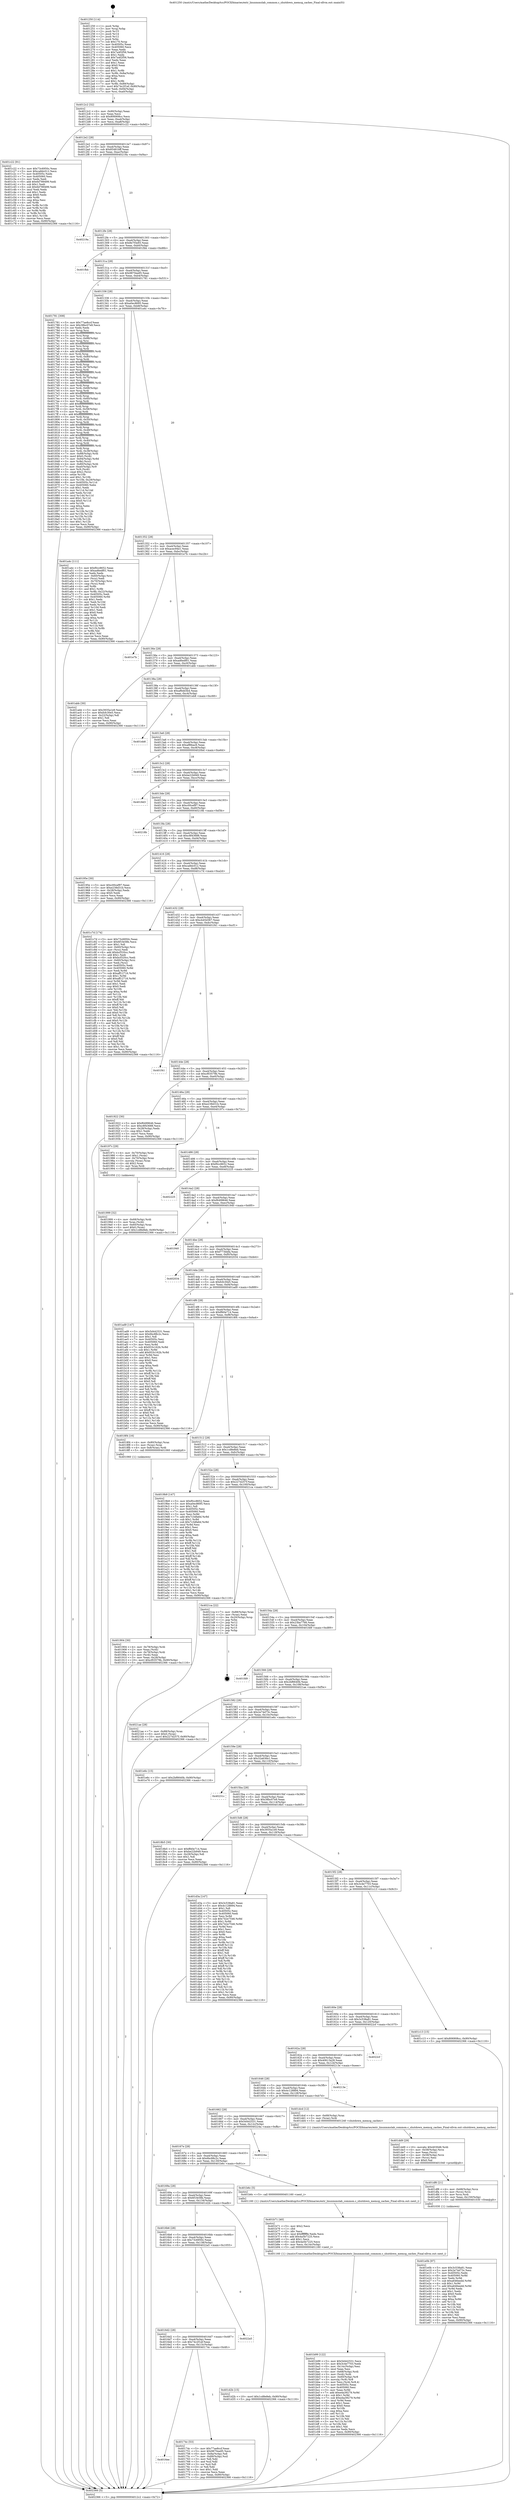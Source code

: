 digraph "0x401250" {
  label = "0x401250 (/mnt/c/Users/mathe/Desktop/tcc/POCII/binaries/extr_linuxmmslab_common.c_shutdown_memcg_caches_Final-ollvm.out::main(0))"
  labelloc = "t"
  node[shape=record]

  Entry [label="",width=0.3,height=0.3,shape=circle,fillcolor=black,style=filled]
  "0x4012c2" [label="{
     0x4012c2 [32]\l
     | [instrs]\l
     &nbsp;&nbsp;0x4012c2 \<+6\>: mov -0x90(%rbp),%eax\l
     &nbsp;&nbsp;0x4012c8 \<+2\>: mov %eax,%ecx\l
     &nbsp;&nbsp;0x4012ca \<+6\>: sub $0x806908cc,%ecx\l
     &nbsp;&nbsp;0x4012d0 \<+6\>: mov %eax,-0xa4(%rbp)\l
     &nbsp;&nbsp;0x4012d6 \<+6\>: mov %ecx,-0xa8(%rbp)\l
     &nbsp;&nbsp;0x4012dc \<+6\>: je 0000000000401c22 \<main+0x9d2\>\l
  }"]
  "0x401c22" [label="{
     0x401c22 [91]\l
     | [instrs]\l
     &nbsp;&nbsp;0x401c22 \<+5\>: mov $0x73c6950c,%eax\l
     &nbsp;&nbsp;0x401c27 \<+5\>: mov $0xca8dc012,%ecx\l
     &nbsp;&nbsp;0x401c2c \<+7\>: mov 0x40505c,%edx\l
     &nbsp;&nbsp;0x401c33 \<+7\>: mov 0x405060,%esi\l
     &nbsp;&nbsp;0x401c3a \<+2\>: mov %edx,%edi\l
     &nbsp;&nbsp;0x401c3c \<+6\>: add $0x6d789499,%edi\l
     &nbsp;&nbsp;0x401c42 \<+3\>: sub $0x1,%edi\l
     &nbsp;&nbsp;0x401c45 \<+6\>: sub $0x6d789499,%edi\l
     &nbsp;&nbsp;0x401c4b \<+3\>: imul %edi,%edx\l
     &nbsp;&nbsp;0x401c4e \<+3\>: and $0x1,%edx\l
     &nbsp;&nbsp;0x401c51 \<+3\>: cmp $0x0,%edx\l
     &nbsp;&nbsp;0x401c54 \<+4\>: sete %r8b\l
     &nbsp;&nbsp;0x401c58 \<+3\>: cmp $0xa,%esi\l
     &nbsp;&nbsp;0x401c5b \<+4\>: setl %r9b\l
     &nbsp;&nbsp;0x401c5f \<+3\>: mov %r8b,%r10b\l
     &nbsp;&nbsp;0x401c62 \<+3\>: and %r9b,%r10b\l
     &nbsp;&nbsp;0x401c65 \<+3\>: xor %r9b,%r8b\l
     &nbsp;&nbsp;0x401c68 \<+3\>: or %r8b,%r10b\l
     &nbsp;&nbsp;0x401c6b \<+4\>: test $0x1,%r10b\l
     &nbsp;&nbsp;0x401c6f \<+3\>: cmovne %ecx,%eax\l
     &nbsp;&nbsp;0x401c72 \<+6\>: mov %eax,-0x90(%rbp)\l
     &nbsp;&nbsp;0x401c78 \<+5\>: jmp 0000000000402366 \<main+0x1116\>\l
  }"]
  "0x4012e2" [label="{
     0x4012e2 [28]\l
     | [instrs]\l
     &nbsp;&nbsp;0x4012e2 \<+5\>: jmp 00000000004012e7 \<main+0x97\>\l
     &nbsp;&nbsp;0x4012e7 \<+6\>: mov -0xa4(%rbp),%eax\l
     &nbsp;&nbsp;0x4012ed \<+5\>: sub $0x85481bff,%eax\l
     &nbsp;&nbsp;0x4012f2 \<+6\>: mov %eax,-0xac(%rbp)\l
     &nbsp;&nbsp;0x4012f8 \<+6\>: je 000000000040219a \<main+0xf4a\>\l
  }"]
  Exit [label="",width=0.3,height=0.3,shape=circle,fillcolor=black,style=filled,peripheries=2]
  "0x40219a" [label="{
     0x40219a\l
  }", style=dashed]
  "0x4012fe" [label="{
     0x4012fe [28]\l
     | [instrs]\l
     &nbsp;&nbsp;0x4012fe \<+5\>: jmp 0000000000401303 \<main+0xb3\>\l
     &nbsp;&nbsp;0x401303 \<+6\>: mov -0xa4(%rbp),%eax\l
     &nbsp;&nbsp;0x401309 \<+5\>: sub $0x8e7f3e93,%eax\l
     &nbsp;&nbsp;0x40130e \<+6\>: mov %eax,-0xb0(%rbp)\l
     &nbsp;&nbsp;0x401314 \<+6\>: je 0000000000401fbb \<main+0xd6b\>\l
  }"]
  "0x401e0b" [label="{
     0x401e0b [97]\l
     | [instrs]\l
     &nbsp;&nbsp;0x401e0b \<+5\>: mov $0x3c538a81,%eax\l
     &nbsp;&nbsp;0x401e10 \<+5\>: mov $0x2e74d73c,%esi\l
     &nbsp;&nbsp;0x401e15 \<+7\>: mov 0x40505c,%edx\l
     &nbsp;&nbsp;0x401e1c \<+8\>: mov 0x405060,%r8d\l
     &nbsp;&nbsp;0x401e24 \<+3\>: mov %edx,%r9d\l
     &nbsp;&nbsp;0x401e27 \<+7\>: sub $0xa646eedd,%r9d\l
     &nbsp;&nbsp;0x401e2e \<+4\>: sub $0x1,%r9d\l
     &nbsp;&nbsp;0x401e32 \<+7\>: add $0xa646eedd,%r9d\l
     &nbsp;&nbsp;0x401e39 \<+4\>: imul %r9d,%edx\l
     &nbsp;&nbsp;0x401e3d \<+3\>: and $0x1,%edx\l
     &nbsp;&nbsp;0x401e40 \<+3\>: cmp $0x0,%edx\l
     &nbsp;&nbsp;0x401e43 \<+4\>: sete %r10b\l
     &nbsp;&nbsp;0x401e47 \<+4\>: cmp $0xa,%r8d\l
     &nbsp;&nbsp;0x401e4b \<+4\>: setl %r11b\l
     &nbsp;&nbsp;0x401e4f \<+3\>: mov %r10b,%bl\l
     &nbsp;&nbsp;0x401e52 \<+3\>: and %r11b,%bl\l
     &nbsp;&nbsp;0x401e55 \<+3\>: xor %r11b,%r10b\l
     &nbsp;&nbsp;0x401e58 \<+3\>: or %r10b,%bl\l
     &nbsp;&nbsp;0x401e5b \<+3\>: test $0x1,%bl\l
     &nbsp;&nbsp;0x401e5e \<+3\>: cmovne %esi,%eax\l
     &nbsp;&nbsp;0x401e61 \<+6\>: mov %eax,-0x90(%rbp)\l
     &nbsp;&nbsp;0x401e67 \<+5\>: jmp 0000000000402366 \<main+0x1116\>\l
  }"]
  "0x401fbb" [label="{
     0x401fbb\l
  }", style=dashed]
  "0x40131a" [label="{
     0x40131a [28]\l
     | [instrs]\l
     &nbsp;&nbsp;0x40131a \<+5\>: jmp 000000000040131f \<main+0xcf\>\l
     &nbsp;&nbsp;0x40131f \<+6\>: mov -0xa4(%rbp),%eax\l
     &nbsp;&nbsp;0x401325 \<+5\>: sub $0x9870ea95,%eax\l
     &nbsp;&nbsp;0x40132a \<+6\>: mov %eax,-0xb4(%rbp)\l
     &nbsp;&nbsp;0x401330 \<+6\>: je 0000000000401781 \<main+0x531\>\l
  }"]
  "0x401df6" [label="{
     0x401df6 [21]\l
     | [instrs]\l
     &nbsp;&nbsp;0x401df6 \<+4\>: mov -0x68(%rbp),%rcx\l
     &nbsp;&nbsp;0x401dfa \<+3\>: mov (%rcx),%rcx\l
     &nbsp;&nbsp;0x401dfd \<+3\>: mov %rcx,%rdi\l
     &nbsp;&nbsp;0x401e00 \<+6\>: mov %eax,-0x150(%rbp)\l
     &nbsp;&nbsp;0x401e06 \<+5\>: call 0000000000401030 \<free@plt\>\l
     | [calls]\l
     &nbsp;&nbsp;0x401030 \{1\} (unknown)\l
  }"]
  "0x401781" [label="{
     0x401781 [308]\l
     | [instrs]\l
     &nbsp;&nbsp;0x401781 \<+5\>: mov $0x77ae8ccf,%eax\l
     &nbsp;&nbsp;0x401786 \<+5\>: mov $0x38bc07e9,%ecx\l
     &nbsp;&nbsp;0x40178b \<+2\>: xor %edx,%edx\l
     &nbsp;&nbsp;0x40178d \<+3\>: mov %rsp,%rsi\l
     &nbsp;&nbsp;0x401790 \<+4\>: add $0xfffffffffffffff0,%rsi\l
     &nbsp;&nbsp;0x401794 \<+3\>: mov %rsi,%rsp\l
     &nbsp;&nbsp;0x401797 \<+7\>: mov %rsi,-0x88(%rbp)\l
     &nbsp;&nbsp;0x40179e \<+3\>: mov %rsp,%rsi\l
     &nbsp;&nbsp;0x4017a1 \<+4\>: add $0xfffffffffffffff0,%rsi\l
     &nbsp;&nbsp;0x4017a5 \<+3\>: mov %rsi,%rsp\l
     &nbsp;&nbsp;0x4017a8 \<+3\>: mov %rsp,%rdi\l
     &nbsp;&nbsp;0x4017ab \<+4\>: add $0xfffffffffffffff0,%rdi\l
     &nbsp;&nbsp;0x4017af \<+3\>: mov %rdi,%rsp\l
     &nbsp;&nbsp;0x4017b2 \<+4\>: mov %rdi,-0x80(%rbp)\l
     &nbsp;&nbsp;0x4017b6 \<+3\>: mov %rsp,%rdi\l
     &nbsp;&nbsp;0x4017b9 \<+4\>: add $0xfffffffffffffff0,%rdi\l
     &nbsp;&nbsp;0x4017bd \<+3\>: mov %rdi,%rsp\l
     &nbsp;&nbsp;0x4017c0 \<+4\>: mov %rdi,-0x78(%rbp)\l
     &nbsp;&nbsp;0x4017c4 \<+3\>: mov %rsp,%rdi\l
     &nbsp;&nbsp;0x4017c7 \<+4\>: add $0xfffffffffffffff0,%rdi\l
     &nbsp;&nbsp;0x4017cb \<+3\>: mov %rdi,%rsp\l
     &nbsp;&nbsp;0x4017ce \<+4\>: mov %rdi,-0x70(%rbp)\l
     &nbsp;&nbsp;0x4017d2 \<+3\>: mov %rsp,%rdi\l
     &nbsp;&nbsp;0x4017d5 \<+4\>: add $0xfffffffffffffff0,%rdi\l
     &nbsp;&nbsp;0x4017d9 \<+3\>: mov %rdi,%rsp\l
     &nbsp;&nbsp;0x4017dc \<+4\>: mov %rdi,-0x68(%rbp)\l
     &nbsp;&nbsp;0x4017e0 \<+3\>: mov %rsp,%rdi\l
     &nbsp;&nbsp;0x4017e3 \<+4\>: add $0xfffffffffffffff0,%rdi\l
     &nbsp;&nbsp;0x4017e7 \<+3\>: mov %rdi,%rsp\l
     &nbsp;&nbsp;0x4017ea \<+4\>: mov %rdi,-0x60(%rbp)\l
     &nbsp;&nbsp;0x4017ee \<+3\>: mov %rsp,%rdi\l
     &nbsp;&nbsp;0x4017f1 \<+4\>: add $0xfffffffffffffff0,%rdi\l
     &nbsp;&nbsp;0x4017f5 \<+3\>: mov %rdi,%rsp\l
     &nbsp;&nbsp;0x4017f8 \<+4\>: mov %rdi,-0x58(%rbp)\l
     &nbsp;&nbsp;0x4017fc \<+3\>: mov %rsp,%rdi\l
     &nbsp;&nbsp;0x4017ff \<+4\>: add $0xfffffffffffffff0,%rdi\l
     &nbsp;&nbsp;0x401803 \<+3\>: mov %rdi,%rsp\l
     &nbsp;&nbsp;0x401806 \<+4\>: mov %rdi,-0x50(%rbp)\l
     &nbsp;&nbsp;0x40180a \<+3\>: mov %rsp,%rdi\l
     &nbsp;&nbsp;0x40180d \<+4\>: add $0xfffffffffffffff0,%rdi\l
     &nbsp;&nbsp;0x401811 \<+3\>: mov %rdi,%rsp\l
     &nbsp;&nbsp;0x401814 \<+4\>: mov %rdi,-0x48(%rbp)\l
     &nbsp;&nbsp;0x401818 \<+3\>: mov %rsp,%rdi\l
     &nbsp;&nbsp;0x40181b \<+4\>: add $0xfffffffffffffff0,%rdi\l
     &nbsp;&nbsp;0x40181f \<+3\>: mov %rdi,%rsp\l
     &nbsp;&nbsp;0x401822 \<+4\>: mov %rdi,-0x40(%rbp)\l
     &nbsp;&nbsp;0x401826 \<+3\>: mov %rsp,%rdi\l
     &nbsp;&nbsp;0x401829 \<+4\>: add $0xfffffffffffffff0,%rdi\l
     &nbsp;&nbsp;0x40182d \<+3\>: mov %rdi,%rsp\l
     &nbsp;&nbsp;0x401830 \<+4\>: mov %rdi,-0x38(%rbp)\l
     &nbsp;&nbsp;0x401834 \<+7\>: mov -0x88(%rbp),%rdi\l
     &nbsp;&nbsp;0x40183b \<+6\>: movl $0x0,(%rdi)\l
     &nbsp;&nbsp;0x401841 \<+7\>: mov -0x94(%rbp),%r8d\l
     &nbsp;&nbsp;0x401848 \<+3\>: mov %r8d,(%rsi)\l
     &nbsp;&nbsp;0x40184b \<+4\>: mov -0x80(%rbp),%rdi\l
     &nbsp;&nbsp;0x40184f \<+7\>: mov -0xa0(%rbp),%r9\l
     &nbsp;&nbsp;0x401856 \<+3\>: mov %r9,(%rdi)\l
     &nbsp;&nbsp;0x401859 \<+3\>: cmpl $0x2,(%rsi)\l
     &nbsp;&nbsp;0x40185c \<+4\>: setne %r10b\l
     &nbsp;&nbsp;0x401860 \<+4\>: and $0x1,%r10b\l
     &nbsp;&nbsp;0x401864 \<+4\>: mov %r10b,-0x29(%rbp)\l
     &nbsp;&nbsp;0x401868 \<+8\>: mov 0x40505c,%r11d\l
     &nbsp;&nbsp;0x401870 \<+7\>: mov 0x405060,%ebx\l
     &nbsp;&nbsp;0x401877 \<+3\>: sub $0x1,%edx\l
     &nbsp;&nbsp;0x40187a \<+3\>: mov %r11d,%r14d\l
     &nbsp;&nbsp;0x40187d \<+3\>: add %edx,%r14d\l
     &nbsp;&nbsp;0x401880 \<+4\>: imul %r14d,%r11d\l
     &nbsp;&nbsp;0x401884 \<+4\>: and $0x1,%r11d\l
     &nbsp;&nbsp;0x401888 \<+4\>: cmp $0x0,%r11d\l
     &nbsp;&nbsp;0x40188c \<+4\>: sete %r10b\l
     &nbsp;&nbsp;0x401890 \<+3\>: cmp $0xa,%ebx\l
     &nbsp;&nbsp;0x401893 \<+4\>: setl %r15b\l
     &nbsp;&nbsp;0x401897 \<+3\>: mov %r10b,%r12b\l
     &nbsp;&nbsp;0x40189a \<+3\>: and %r15b,%r12b\l
     &nbsp;&nbsp;0x40189d \<+3\>: xor %r15b,%r10b\l
     &nbsp;&nbsp;0x4018a0 \<+3\>: or %r10b,%r12b\l
     &nbsp;&nbsp;0x4018a3 \<+4\>: test $0x1,%r12b\l
     &nbsp;&nbsp;0x4018a7 \<+3\>: cmovne %ecx,%eax\l
     &nbsp;&nbsp;0x4018aa \<+6\>: mov %eax,-0x90(%rbp)\l
     &nbsp;&nbsp;0x4018b0 \<+5\>: jmp 0000000000402366 \<main+0x1116\>\l
  }"]
  "0x401336" [label="{
     0x401336 [28]\l
     | [instrs]\l
     &nbsp;&nbsp;0x401336 \<+5\>: jmp 000000000040133b \<main+0xeb\>\l
     &nbsp;&nbsp;0x40133b \<+6\>: mov -0xa4(%rbp),%eax\l
     &nbsp;&nbsp;0x401341 \<+5\>: sub $0xa0ec8695,%eax\l
     &nbsp;&nbsp;0x401346 \<+6\>: mov %eax,-0xb8(%rbp)\l
     &nbsp;&nbsp;0x40134c \<+6\>: je 0000000000401a4c \<main+0x7fc\>\l
  }"]
  "0x401dd9" [label="{
     0x401dd9 [29]\l
     | [instrs]\l
     &nbsp;&nbsp;0x401dd9 \<+10\>: movabs $0x4030d6,%rdi\l
     &nbsp;&nbsp;0x401de3 \<+4\>: mov -0x58(%rbp),%rcx\l
     &nbsp;&nbsp;0x401de7 \<+2\>: mov %eax,(%rcx)\l
     &nbsp;&nbsp;0x401de9 \<+4\>: mov -0x58(%rbp),%rcx\l
     &nbsp;&nbsp;0x401ded \<+2\>: mov (%rcx),%esi\l
     &nbsp;&nbsp;0x401def \<+2\>: mov $0x0,%al\l
     &nbsp;&nbsp;0x401df1 \<+5\>: call 0000000000401040 \<printf@plt\>\l
     | [calls]\l
     &nbsp;&nbsp;0x401040 \{1\} (unknown)\l
  }"]
  "0x401a4c" [label="{
     0x401a4c [111]\l
     | [instrs]\l
     &nbsp;&nbsp;0x401a4c \<+5\>: mov $0xf0cc8652,%eax\l
     &nbsp;&nbsp;0x401a51 \<+5\>: mov $0xad6edf01,%ecx\l
     &nbsp;&nbsp;0x401a56 \<+2\>: xor %edx,%edx\l
     &nbsp;&nbsp;0x401a58 \<+4\>: mov -0x60(%rbp),%rsi\l
     &nbsp;&nbsp;0x401a5c \<+2\>: mov (%rsi),%edi\l
     &nbsp;&nbsp;0x401a5e \<+4\>: mov -0x70(%rbp),%rsi\l
     &nbsp;&nbsp;0x401a62 \<+2\>: cmp (%rsi),%edi\l
     &nbsp;&nbsp;0x401a64 \<+4\>: setl %r8b\l
     &nbsp;&nbsp;0x401a68 \<+4\>: and $0x1,%r8b\l
     &nbsp;&nbsp;0x401a6c \<+4\>: mov %r8b,-0x22(%rbp)\l
     &nbsp;&nbsp;0x401a70 \<+7\>: mov 0x40505c,%edi\l
     &nbsp;&nbsp;0x401a77 \<+8\>: mov 0x405060,%r9d\l
     &nbsp;&nbsp;0x401a7f \<+3\>: sub $0x1,%edx\l
     &nbsp;&nbsp;0x401a82 \<+3\>: mov %edi,%r10d\l
     &nbsp;&nbsp;0x401a85 \<+3\>: add %edx,%r10d\l
     &nbsp;&nbsp;0x401a88 \<+4\>: imul %r10d,%edi\l
     &nbsp;&nbsp;0x401a8c \<+3\>: and $0x1,%edi\l
     &nbsp;&nbsp;0x401a8f \<+3\>: cmp $0x0,%edi\l
     &nbsp;&nbsp;0x401a92 \<+4\>: sete %r8b\l
     &nbsp;&nbsp;0x401a96 \<+4\>: cmp $0xa,%r9d\l
     &nbsp;&nbsp;0x401a9a \<+4\>: setl %r11b\l
     &nbsp;&nbsp;0x401a9e \<+3\>: mov %r8b,%bl\l
     &nbsp;&nbsp;0x401aa1 \<+3\>: and %r11b,%bl\l
     &nbsp;&nbsp;0x401aa4 \<+3\>: xor %r11b,%r8b\l
     &nbsp;&nbsp;0x401aa7 \<+3\>: or %r8b,%bl\l
     &nbsp;&nbsp;0x401aaa \<+3\>: test $0x1,%bl\l
     &nbsp;&nbsp;0x401aad \<+3\>: cmovne %ecx,%eax\l
     &nbsp;&nbsp;0x401ab0 \<+6\>: mov %eax,-0x90(%rbp)\l
     &nbsp;&nbsp;0x401ab6 \<+5\>: jmp 0000000000402366 \<main+0x1116\>\l
  }"]
  "0x401352" [label="{
     0x401352 [28]\l
     | [instrs]\l
     &nbsp;&nbsp;0x401352 \<+5\>: jmp 0000000000401357 \<main+0x107\>\l
     &nbsp;&nbsp;0x401357 \<+6\>: mov -0xa4(%rbp),%eax\l
     &nbsp;&nbsp;0x40135d \<+5\>: sub $0xacec94e1,%eax\l
     &nbsp;&nbsp;0x401362 \<+6\>: mov %eax,-0xbc(%rbp)\l
     &nbsp;&nbsp;0x401368 \<+6\>: je 0000000000401e7b \<main+0xc2b\>\l
  }"]
  "0x401b99" [label="{
     0x401b99 [122]\l
     | [instrs]\l
     &nbsp;&nbsp;0x401b99 \<+5\>: mov $0x5d442531,%ecx\l
     &nbsp;&nbsp;0x401b9e \<+5\>: mov $0x3c4e7703,%edx\l
     &nbsp;&nbsp;0x401ba3 \<+6\>: mov -0x14c(%rbp),%esi\l
     &nbsp;&nbsp;0x401ba9 \<+3\>: imul %eax,%esi\l
     &nbsp;&nbsp;0x401bac \<+4\>: mov -0x68(%rbp),%rdi\l
     &nbsp;&nbsp;0x401bb0 \<+3\>: mov (%rdi),%rdi\l
     &nbsp;&nbsp;0x401bb3 \<+4\>: mov -0x60(%rbp),%r8\l
     &nbsp;&nbsp;0x401bb7 \<+3\>: movslq (%r8),%r8\l
     &nbsp;&nbsp;0x401bba \<+4\>: mov %esi,(%rdi,%r8,4)\l
     &nbsp;&nbsp;0x401bbe \<+7\>: mov 0x40505c,%eax\l
     &nbsp;&nbsp;0x401bc5 \<+7\>: mov 0x405060,%esi\l
     &nbsp;&nbsp;0x401bcc \<+3\>: mov %eax,%r9d\l
     &nbsp;&nbsp;0x401bcf \<+7\>: add $0xe4a39279,%r9d\l
     &nbsp;&nbsp;0x401bd6 \<+4\>: sub $0x1,%r9d\l
     &nbsp;&nbsp;0x401bda \<+7\>: sub $0xe4a39279,%r9d\l
     &nbsp;&nbsp;0x401be1 \<+4\>: imul %r9d,%eax\l
     &nbsp;&nbsp;0x401be5 \<+3\>: and $0x1,%eax\l
     &nbsp;&nbsp;0x401be8 \<+3\>: cmp $0x0,%eax\l
     &nbsp;&nbsp;0x401beb \<+4\>: sete %r10b\l
     &nbsp;&nbsp;0x401bef \<+3\>: cmp $0xa,%esi\l
     &nbsp;&nbsp;0x401bf2 \<+4\>: setl %r11b\l
     &nbsp;&nbsp;0x401bf6 \<+3\>: mov %r10b,%bl\l
     &nbsp;&nbsp;0x401bf9 \<+3\>: and %r11b,%bl\l
     &nbsp;&nbsp;0x401bfc \<+3\>: xor %r11b,%r10b\l
     &nbsp;&nbsp;0x401bff \<+3\>: or %r10b,%bl\l
     &nbsp;&nbsp;0x401c02 \<+3\>: test $0x1,%bl\l
     &nbsp;&nbsp;0x401c05 \<+3\>: cmovne %edx,%ecx\l
     &nbsp;&nbsp;0x401c08 \<+6\>: mov %ecx,-0x90(%rbp)\l
     &nbsp;&nbsp;0x401c0e \<+5\>: jmp 0000000000402366 \<main+0x1116\>\l
  }"]
  "0x401e7b" [label="{
     0x401e7b\l
  }", style=dashed]
  "0x40136e" [label="{
     0x40136e [28]\l
     | [instrs]\l
     &nbsp;&nbsp;0x40136e \<+5\>: jmp 0000000000401373 \<main+0x123\>\l
     &nbsp;&nbsp;0x401373 \<+6\>: mov -0xa4(%rbp),%eax\l
     &nbsp;&nbsp;0x401379 \<+5\>: sub $0xad6edf01,%eax\l
     &nbsp;&nbsp;0x40137e \<+6\>: mov %eax,-0xc0(%rbp)\l
     &nbsp;&nbsp;0x401384 \<+6\>: je 0000000000401abb \<main+0x86b\>\l
  }"]
  "0x401b71" [label="{
     0x401b71 [40]\l
     | [instrs]\l
     &nbsp;&nbsp;0x401b71 \<+5\>: mov $0x2,%ecx\l
     &nbsp;&nbsp;0x401b76 \<+1\>: cltd\l
     &nbsp;&nbsp;0x401b77 \<+2\>: idiv %ecx\l
     &nbsp;&nbsp;0x401b79 \<+6\>: imul $0xfffffffe,%edx,%ecx\l
     &nbsp;&nbsp;0x401b7f \<+6\>: add $0x4a5b7225,%ecx\l
     &nbsp;&nbsp;0x401b85 \<+3\>: add $0x1,%ecx\l
     &nbsp;&nbsp;0x401b88 \<+6\>: sub $0x4a5b7225,%ecx\l
     &nbsp;&nbsp;0x401b8e \<+6\>: mov %ecx,-0x14c(%rbp)\l
     &nbsp;&nbsp;0x401b94 \<+5\>: call 0000000000401160 \<next_i\>\l
     | [calls]\l
     &nbsp;&nbsp;0x401160 \{1\} (/mnt/c/Users/mathe/Desktop/tcc/POCII/binaries/extr_linuxmmslab_common.c_shutdown_memcg_caches_Final-ollvm.out::next_i)\l
  }"]
  "0x401abb" [label="{
     0x401abb [30]\l
     | [instrs]\l
     &nbsp;&nbsp;0x401abb \<+5\>: mov $0x3935a1e9,%eax\l
     &nbsp;&nbsp;0x401ac0 \<+5\>: mov $0xfcfc30e5,%ecx\l
     &nbsp;&nbsp;0x401ac5 \<+3\>: mov -0x22(%rbp),%dl\l
     &nbsp;&nbsp;0x401ac8 \<+3\>: test $0x1,%dl\l
     &nbsp;&nbsp;0x401acb \<+3\>: cmovne %ecx,%eax\l
     &nbsp;&nbsp;0x401ace \<+6\>: mov %eax,-0x90(%rbp)\l
     &nbsp;&nbsp;0x401ad4 \<+5\>: jmp 0000000000402366 \<main+0x1116\>\l
  }"]
  "0x40138a" [label="{
     0x40138a [28]\l
     | [instrs]\l
     &nbsp;&nbsp;0x40138a \<+5\>: jmp 000000000040138f \<main+0x13f\>\l
     &nbsp;&nbsp;0x40138f \<+6\>: mov -0xa4(%rbp),%eax\l
     &nbsp;&nbsp;0x401395 \<+5\>: sub $0xaf6dd3b4,%eax\l
     &nbsp;&nbsp;0x40139a \<+6\>: mov %eax,-0xc4(%rbp)\l
     &nbsp;&nbsp;0x4013a0 \<+6\>: je 0000000000401eb8 \<main+0xc68\>\l
  }"]
  "0x401999" [label="{
     0x401999 [32]\l
     | [instrs]\l
     &nbsp;&nbsp;0x401999 \<+4\>: mov -0x68(%rbp),%rdi\l
     &nbsp;&nbsp;0x40199d \<+3\>: mov %rax,(%rdi)\l
     &nbsp;&nbsp;0x4019a0 \<+4\>: mov -0x60(%rbp),%rax\l
     &nbsp;&nbsp;0x4019a4 \<+6\>: movl $0x0,(%rax)\l
     &nbsp;&nbsp;0x4019aa \<+10\>: movl $0x1cd8e8eb,-0x90(%rbp)\l
     &nbsp;&nbsp;0x4019b4 \<+5\>: jmp 0000000000402366 \<main+0x1116\>\l
  }"]
  "0x401eb8" [label="{
     0x401eb8\l
  }", style=dashed]
  "0x4013a6" [label="{
     0x4013a6 [28]\l
     | [instrs]\l
     &nbsp;&nbsp;0x4013a6 \<+5\>: jmp 00000000004013ab \<main+0x15b\>\l
     &nbsp;&nbsp;0x4013ab \<+6\>: mov -0xa4(%rbp),%eax\l
     &nbsp;&nbsp;0x4013b1 \<+5\>: sub $0xaf8feac6,%eax\l
     &nbsp;&nbsp;0x4013b6 \<+6\>: mov %eax,-0xc8(%rbp)\l
     &nbsp;&nbsp;0x4013bc \<+6\>: je 00000000004020bd \<main+0xe6d\>\l
  }"]
  "0x401904" [label="{
     0x401904 [30]\l
     | [instrs]\l
     &nbsp;&nbsp;0x401904 \<+4\>: mov -0x78(%rbp),%rdi\l
     &nbsp;&nbsp;0x401908 \<+2\>: mov %eax,(%rdi)\l
     &nbsp;&nbsp;0x40190a \<+4\>: mov -0x78(%rbp),%rdi\l
     &nbsp;&nbsp;0x40190e \<+2\>: mov (%rdi),%eax\l
     &nbsp;&nbsp;0x401910 \<+3\>: mov %eax,-0x28(%rbp)\l
     &nbsp;&nbsp;0x401913 \<+10\>: movl $0xcf03579b,-0x90(%rbp)\l
     &nbsp;&nbsp;0x40191d \<+5\>: jmp 0000000000402366 \<main+0x1116\>\l
  }"]
  "0x4020bd" [label="{
     0x4020bd\l
  }", style=dashed]
  "0x4013c2" [label="{
     0x4013c2 [28]\l
     | [instrs]\l
     &nbsp;&nbsp;0x4013c2 \<+5\>: jmp 00000000004013c7 \<main+0x177\>\l
     &nbsp;&nbsp;0x4013c7 \<+6\>: mov -0xa4(%rbp),%eax\l
     &nbsp;&nbsp;0x4013cd \<+5\>: sub $0xbe22b949,%eax\l
     &nbsp;&nbsp;0x4013d2 \<+6\>: mov %eax,-0xcc(%rbp)\l
     &nbsp;&nbsp;0x4013d8 \<+6\>: je 00000000004018d3 \<main+0x683\>\l
  }"]
  "0x401250" [label="{
     0x401250 [114]\l
     | [instrs]\l
     &nbsp;&nbsp;0x401250 \<+1\>: push %rbp\l
     &nbsp;&nbsp;0x401251 \<+3\>: mov %rsp,%rbp\l
     &nbsp;&nbsp;0x401254 \<+2\>: push %r15\l
     &nbsp;&nbsp;0x401256 \<+2\>: push %r14\l
     &nbsp;&nbsp;0x401258 \<+2\>: push %r12\l
     &nbsp;&nbsp;0x40125a \<+1\>: push %rbx\l
     &nbsp;&nbsp;0x40125b \<+7\>: sub $0x170,%rsp\l
     &nbsp;&nbsp;0x401262 \<+7\>: mov 0x40505c,%eax\l
     &nbsp;&nbsp;0x401269 \<+7\>: mov 0x405060,%ecx\l
     &nbsp;&nbsp;0x401270 \<+2\>: mov %eax,%edx\l
     &nbsp;&nbsp;0x401272 \<+6\>: sub $0x7a4f2f56,%edx\l
     &nbsp;&nbsp;0x401278 \<+3\>: sub $0x1,%edx\l
     &nbsp;&nbsp;0x40127b \<+6\>: add $0x7a4f2f56,%edx\l
     &nbsp;&nbsp;0x401281 \<+3\>: imul %edx,%eax\l
     &nbsp;&nbsp;0x401284 \<+3\>: and $0x1,%eax\l
     &nbsp;&nbsp;0x401287 \<+3\>: cmp $0x0,%eax\l
     &nbsp;&nbsp;0x40128a \<+4\>: sete %r8b\l
     &nbsp;&nbsp;0x40128e \<+4\>: and $0x1,%r8b\l
     &nbsp;&nbsp;0x401292 \<+7\>: mov %r8b,-0x8a(%rbp)\l
     &nbsp;&nbsp;0x401299 \<+3\>: cmp $0xa,%ecx\l
     &nbsp;&nbsp;0x40129c \<+4\>: setl %r8b\l
     &nbsp;&nbsp;0x4012a0 \<+4\>: and $0x1,%r8b\l
     &nbsp;&nbsp;0x4012a4 \<+7\>: mov %r8b,-0x89(%rbp)\l
     &nbsp;&nbsp;0x4012ab \<+10\>: movl $0x74c2f1ef,-0x90(%rbp)\l
     &nbsp;&nbsp;0x4012b5 \<+6\>: mov %edi,-0x94(%rbp)\l
     &nbsp;&nbsp;0x4012bb \<+7\>: mov %rsi,-0xa0(%rbp)\l
  }"]
  "0x4018d3" [label="{
     0x4018d3\l
  }", style=dashed]
  "0x4013de" [label="{
     0x4013de [28]\l
     | [instrs]\l
     &nbsp;&nbsp;0x4013de \<+5\>: jmp 00000000004013e3 \<main+0x193\>\l
     &nbsp;&nbsp;0x4013e3 \<+6\>: mov -0xa4(%rbp),%eax\l
     &nbsp;&nbsp;0x4013e9 \<+5\>: sub $0xc00cef97,%eax\l
     &nbsp;&nbsp;0x4013ee \<+6\>: mov %eax,-0xd0(%rbp)\l
     &nbsp;&nbsp;0x4013f4 \<+6\>: je 000000000040218b \<main+0xf3b\>\l
  }"]
  "0x402366" [label="{
     0x402366 [5]\l
     | [instrs]\l
     &nbsp;&nbsp;0x402366 \<+5\>: jmp 00000000004012c2 \<main+0x72\>\l
  }"]
  "0x40218b" [label="{
     0x40218b\l
  }", style=dashed]
  "0x4013fa" [label="{
     0x4013fa [28]\l
     | [instrs]\l
     &nbsp;&nbsp;0x4013fa \<+5\>: jmp 00000000004013ff \<main+0x1af\>\l
     &nbsp;&nbsp;0x4013ff \<+6\>: mov -0xa4(%rbp),%eax\l
     &nbsp;&nbsp;0x401405 \<+5\>: sub $0xc8f43688,%eax\l
     &nbsp;&nbsp;0x40140a \<+6\>: mov %eax,-0xd4(%rbp)\l
     &nbsp;&nbsp;0x401410 \<+6\>: je 000000000040195e \<main+0x70e\>\l
  }"]
  "0x4016ee" [label="{
     0x4016ee\l
  }", style=dashed]
  "0x40195e" [label="{
     0x40195e [30]\l
     | [instrs]\l
     &nbsp;&nbsp;0x40195e \<+5\>: mov $0xc00cef97,%eax\l
     &nbsp;&nbsp;0x401963 \<+5\>: mov $0xe238d31b,%ecx\l
     &nbsp;&nbsp;0x401968 \<+3\>: mov -0x28(%rbp),%edx\l
     &nbsp;&nbsp;0x40196b \<+3\>: cmp $0x0,%edx\l
     &nbsp;&nbsp;0x40196e \<+3\>: cmove %ecx,%eax\l
     &nbsp;&nbsp;0x401971 \<+6\>: mov %eax,-0x90(%rbp)\l
     &nbsp;&nbsp;0x401977 \<+5\>: jmp 0000000000402366 \<main+0x1116\>\l
  }"]
  "0x401416" [label="{
     0x401416 [28]\l
     | [instrs]\l
     &nbsp;&nbsp;0x401416 \<+5\>: jmp 000000000040141b \<main+0x1cb\>\l
     &nbsp;&nbsp;0x40141b \<+6\>: mov -0xa4(%rbp),%eax\l
     &nbsp;&nbsp;0x401421 \<+5\>: sub $0xca8dc012,%eax\l
     &nbsp;&nbsp;0x401426 \<+6\>: mov %eax,-0xd8(%rbp)\l
     &nbsp;&nbsp;0x40142c \<+6\>: je 0000000000401c7d \<main+0xa2d\>\l
  }"]
  "0x40174c" [label="{
     0x40174c [53]\l
     | [instrs]\l
     &nbsp;&nbsp;0x40174c \<+5\>: mov $0x77ae8ccf,%eax\l
     &nbsp;&nbsp;0x401751 \<+5\>: mov $0x9870ea95,%ecx\l
     &nbsp;&nbsp;0x401756 \<+6\>: mov -0x8a(%rbp),%dl\l
     &nbsp;&nbsp;0x40175c \<+7\>: mov -0x89(%rbp),%sil\l
     &nbsp;&nbsp;0x401763 \<+3\>: mov %dl,%dil\l
     &nbsp;&nbsp;0x401766 \<+3\>: and %sil,%dil\l
     &nbsp;&nbsp;0x401769 \<+3\>: xor %sil,%dl\l
     &nbsp;&nbsp;0x40176c \<+3\>: or %dl,%dil\l
     &nbsp;&nbsp;0x40176f \<+4\>: test $0x1,%dil\l
     &nbsp;&nbsp;0x401773 \<+3\>: cmovne %ecx,%eax\l
     &nbsp;&nbsp;0x401776 \<+6\>: mov %eax,-0x90(%rbp)\l
     &nbsp;&nbsp;0x40177c \<+5\>: jmp 0000000000402366 \<main+0x1116\>\l
  }"]
  "0x401c7d" [label="{
     0x401c7d [174]\l
     | [instrs]\l
     &nbsp;&nbsp;0x401c7d \<+5\>: mov $0x73c6950c,%eax\l
     &nbsp;&nbsp;0x401c82 \<+5\>: mov $0x6f1fe58b,%ecx\l
     &nbsp;&nbsp;0x401c87 \<+2\>: mov $0x1,%dl\l
     &nbsp;&nbsp;0x401c89 \<+4\>: mov -0x60(%rbp),%rsi\l
     &nbsp;&nbsp;0x401c8d \<+2\>: mov (%rsi),%edi\l
     &nbsp;&nbsp;0x401c8f \<+6\>: add $0xbcf320cc,%edi\l
     &nbsp;&nbsp;0x401c95 \<+3\>: add $0x1,%edi\l
     &nbsp;&nbsp;0x401c98 \<+6\>: sub $0xbcf320cc,%edi\l
     &nbsp;&nbsp;0x401c9e \<+4\>: mov -0x60(%rbp),%rsi\l
     &nbsp;&nbsp;0x401ca2 \<+2\>: mov %edi,(%rsi)\l
     &nbsp;&nbsp;0x401ca4 \<+7\>: mov 0x40505c,%edi\l
     &nbsp;&nbsp;0x401cab \<+8\>: mov 0x405060,%r8d\l
     &nbsp;&nbsp;0x401cb3 \<+3\>: mov %edi,%r9d\l
     &nbsp;&nbsp;0x401cb6 \<+7\>: sub $0xaff12716,%r9d\l
     &nbsp;&nbsp;0x401cbd \<+4\>: sub $0x1,%r9d\l
     &nbsp;&nbsp;0x401cc1 \<+7\>: add $0xaff12716,%r9d\l
     &nbsp;&nbsp;0x401cc8 \<+4\>: imul %r9d,%edi\l
     &nbsp;&nbsp;0x401ccc \<+3\>: and $0x1,%edi\l
     &nbsp;&nbsp;0x401ccf \<+3\>: cmp $0x0,%edi\l
     &nbsp;&nbsp;0x401cd2 \<+4\>: sete %r10b\l
     &nbsp;&nbsp;0x401cd6 \<+4\>: cmp $0xa,%r8d\l
     &nbsp;&nbsp;0x401cda \<+4\>: setl %r11b\l
     &nbsp;&nbsp;0x401cde \<+3\>: mov %r10b,%bl\l
     &nbsp;&nbsp;0x401ce1 \<+3\>: xor $0xff,%bl\l
     &nbsp;&nbsp;0x401ce4 \<+3\>: mov %r11b,%r14b\l
     &nbsp;&nbsp;0x401ce7 \<+4\>: xor $0xff,%r14b\l
     &nbsp;&nbsp;0x401ceb \<+3\>: xor $0x0,%dl\l
     &nbsp;&nbsp;0x401cee \<+3\>: mov %bl,%r15b\l
     &nbsp;&nbsp;0x401cf1 \<+4\>: and $0x0,%r15b\l
     &nbsp;&nbsp;0x401cf5 \<+3\>: and %dl,%r10b\l
     &nbsp;&nbsp;0x401cf8 \<+3\>: mov %r14b,%r12b\l
     &nbsp;&nbsp;0x401cfb \<+4\>: and $0x0,%r12b\l
     &nbsp;&nbsp;0x401cff \<+3\>: and %dl,%r11b\l
     &nbsp;&nbsp;0x401d02 \<+3\>: or %r10b,%r15b\l
     &nbsp;&nbsp;0x401d05 \<+3\>: or %r11b,%r12b\l
     &nbsp;&nbsp;0x401d08 \<+3\>: xor %r12b,%r15b\l
     &nbsp;&nbsp;0x401d0b \<+3\>: or %r14b,%bl\l
     &nbsp;&nbsp;0x401d0e \<+3\>: xor $0xff,%bl\l
     &nbsp;&nbsp;0x401d11 \<+3\>: or $0x0,%dl\l
     &nbsp;&nbsp;0x401d14 \<+2\>: and %dl,%bl\l
     &nbsp;&nbsp;0x401d16 \<+3\>: or %bl,%r15b\l
     &nbsp;&nbsp;0x401d19 \<+4\>: test $0x1,%r15b\l
     &nbsp;&nbsp;0x401d1d \<+3\>: cmovne %ecx,%eax\l
     &nbsp;&nbsp;0x401d20 \<+6\>: mov %eax,-0x90(%rbp)\l
     &nbsp;&nbsp;0x401d26 \<+5\>: jmp 0000000000402366 \<main+0x1116\>\l
  }"]
  "0x401432" [label="{
     0x401432 [28]\l
     | [instrs]\l
     &nbsp;&nbsp;0x401432 \<+5\>: jmp 0000000000401437 \<main+0x1e7\>\l
     &nbsp;&nbsp;0x401437 \<+6\>: mov -0xa4(%rbp),%eax\l
     &nbsp;&nbsp;0x40143d \<+5\>: sub $0xcb45d367,%eax\l
     &nbsp;&nbsp;0x401442 \<+6\>: mov %eax,-0xdc(%rbp)\l
     &nbsp;&nbsp;0x401448 \<+6\>: je 0000000000401f41 \<main+0xcf1\>\l
  }"]
  "0x4016d2" [label="{
     0x4016d2 [28]\l
     | [instrs]\l
     &nbsp;&nbsp;0x4016d2 \<+5\>: jmp 00000000004016d7 \<main+0x487\>\l
     &nbsp;&nbsp;0x4016d7 \<+6\>: mov -0xa4(%rbp),%eax\l
     &nbsp;&nbsp;0x4016dd \<+5\>: sub $0x74c2f1ef,%eax\l
     &nbsp;&nbsp;0x4016e2 \<+6\>: mov %eax,-0x13c(%rbp)\l
     &nbsp;&nbsp;0x4016e8 \<+6\>: je 000000000040174c \<main+0x4fc\>\l
  }"]
  "0x401f41" [label="{
     0x401f41\l
  }", style=dashed]
  "0x40144e" [label="{
     0x40144e [28]\l
     | [instrs]\l
     &nbsp;&nbsp;0x40144e \<+5\>: jmp 0000000000401453 \<main+0x203\>\l
     &nbsp;&nbsp;0x401453 \<+6\>: mov -0xa4(%rbp),%eax\l
     &nbsp;&nbsp;0x401459 \<+5\>: sub $0xcf03579b,%eax\l
     &nbsp;&nbsp;0x40145e \<+6\>: mov %eax,-0xe0(%rbp)\l
     &nbsp;&nbsp;0x401464 \<+6\>: je 0000000000401922 \<main+0x6d2\>\l
  }"]
  "0x4022a5" [label="{
     0x4022a5\l
  }", style=dashed]
  "0x401922" [label="{
     0x401922 [30]\l
     | [instrs]\l
     &nbsp;&nbsp;0x401922 \<+5\>: mov $0xf6499646,%eax\l
     &nbsp;&nbsp;0x401927 \<+5\>: mov $0xc8f43688,%ecx\l
     &nbsp;&nbsp;0x40192c \<+3\>: mov -0x28(%rbp),%edx\l
     &nbsp;&nbsp;0x40192f \<+3\>: cmp $0x1,%edx\l
     &nbsp;&nbsp;0x401932 \<+3\>: cmovl %ecx,%eax\l
     &nbsp;&nbsp;0x401935 \<+6\>: mov %eax,-0x90(%rbp)\l
     &nbsp;&nbsp;0x40193b \<+5\>: jmp 0000000000402366 \<main+0x1116\>\l
  }"]
  "0x40146a" [label="{
     0x40146a [28]\l
     | [instrs]\l
     &nbsp;&nbsp;0x40146a \<+5\>: jmp 000000000040146f \<main+0x21f\>\l
     &nbsp;&nbsp;0x40146f \<+6\>: mov -0xa4(%rbp),%eax\l
     &nbsp;&nbsp;0x401475 \<+5\>: sub $0xe238d31b,%eax\l
     &nbsp;&nbsp;0x40147a \<+6\>: mov %eax,-0xe4(%rbp)\l
     &nbsp;&nbsp;0x401480 \<+6\>: je 000000000040197c \<main+0x72c\>\l
  }"]
  "0x4016b6" [label="{
     0x4016b6 [28]\l
     | [instrs]\l
     &nbsp;&nbsp;0x4016b6 \<+5\>: jmp 00000000004016bb \<main+0x46b\>\l
     &nbsp;&nbsp;0x4016bb \<+6\>: mov -0xa4(%rbp),%eax\l
     &nbsp;&nbsp;0x4016c1 \<+5\>: sub $0x73c6950c,%eax\l
     &nbsp;&nbsp;0x4016c6 \<+6\>: mov %eax,-0x138(%rbp)\l
     &nbsp;&nbsp;0x4016cc \<+6\>: je 00000000004022a5 \<main+0x1055\>\l
  }"]
  "0x40197c" [label="{
     0x40197c [29]\l
     | [instrs]\l
     &nbsp;&nbsp;0x40197c \<+4\>: mov -0x70(%rbp),%rax\l
     &nbsp;&nbsp;0x401980 \<+6\>: movl $0x1,(%rax)\l
     &nbsp;&nbsp;0x401986 \<+4\>: mov -0x70(%rbp),%rax\l
     &nbsp;&nbsp;0x40198a \<+3\>: movslq (%rax),%rax\l
     &nbsp;&nbsp;0x40198d \<+4\>: shl $0x2,%rax\l
     &nbsp;&nbsp;0x401991 \<+3\>: mov %rax,%rdi\l
     &nbsp;&nbsp;0x401994 \<+5\>: call 0000000000401050 \<malloc@plt\>\l
     | [calls]\l
     &nbsp;&nbsp;0x401050 \{1\} (unknown)\l
  }"]
  "0x401486" [label="{
     0x401486 [28]\l
     | [instrs]\l
     &nbsp;&nbsp;0x401486 \<+5\>: jmp 000000000040148b \<main+0x23b\>\l
     &nbsp;&nbsp;0x40148b \<+6\>: mov -0xa4(%rbp),%eax\l
     &nbsp;&nbsp;0x401491 \<+5\>: sub $0xf0cc8652,%eax\l
     &nbsp;&nbsp;0x401496 \<+6\>: mov %eax,-0xe8(%rbp)\l
     &nbsp;&nbsp;0x40149c \<+6\>: je 0000000000402225 \<main+0xfd5\>\l
  }"]
  "0x401d2b" [label="{
     0x401d2b [15]\l
     | [instrs]\l
     &nbsp;&nbsp;0x401d2b \<+10\>: movl $0x1cd8e8eb,-0x90(%rbp)\l
     &nbsp;&nbsp;0x401d35 \<+5\>: jmp 0000000000402366 \<main+0x1116\>\l
  }"]
  "0x402225" [label="{
     0x402225\l
  }", style=dashed]
  "0x4014a2" [label="{
     0x4014a2 [28]\l
     | [instrs]\l
     &nbsp;&nbsp;0x4014a2 \<+5\>: jmp 00000000004014a7 \<main+0x257\>\l
     &nbsp;&nbsp;0x4014a7 \<+6\>: mov -0xa4(%rbp),%eax\l
     &nbsp;&nbsp;0x4014ad \<+5\>: sub $0xf6499646,%eax\l
     &nbsp;&nbsp;0x4014b2 \<+6\>: mov %eax,-0xec(%rbp)\l
     &nbsp;&nbsp;0x4014b8 \<+6\>: je 0000000000401940 \<main+0x6f0\>\l
  }"]
  "0x40169a" [label="{
     0x40169a [28]\l
     | [instrs]\l
     &nbsp;&nbsp;0x40169a \<+5\>: jmp 000000000040169f \<main+0x44f\>\l
     &nbsp;&nbsp;0x40169f \<+6\>: mov -0xa4(%rbp),%eax\l
     &nbsp;&nbsp;0x4016a5 \<+5\>: sub $0x6f1fe58b,%eax\l
     &nbsp;&nbsp;0x4016aa \<+6\>: mov %eax,-0x134(%rbp)\l
     &nbsp;&nbsp;0x4016b0 \<+6\>: je 0000000000401d2b \<main+0xadb\>\l
  }"]
  "0x401940" [label="{
     0x401940\l
  }", style=dashed]
  "0x4014be" [label="{
     0x4014be [28]\l
     | [instrs]\l
     &nbsp;&nbsp;0x4014be \<+5\>: jmp 00000000004014c3 \<main+0x273\>\l
     &nbsp;&nbsp;0x4014c3 \<+6\>: mov -0xa4(%rbp),%eax\l
     &nbsp;&nbsp;0x4014c9 \<+5\>: sub $0xf773bbfa,%eax\l
     &nbsp;&nbsp;0x4014ce \<+6\>: mov %eax,-0xf0(%rbp)\l
     &nbsp;&nbsp;0x4014d4 \<+6\>: je 0000000000402034 \<main+0xde4\>\l
  }"]
  "0x401b6c" [label="{
     0x401b6c [5]\l
     | [instrs]\l
     &nbsp;&nbsp;0x401b6c \<+5\>: call 0000000000401160 \<next_i\>\l
     | [calls]\l
     &nbsp;&nbsp;0x401160 \{1\} (/mnt/c/Users/mathe/Desktop/tcc/POCII/binaries/extr_linuxmmslab_common.c_shutdown_memcg_caches_Final-ollvm.out::next_i)\l
  }"]
  "0x402034" [label="{
     0x402034\l
  }", style=dashed]
  "0x4014da" [label="{
     0x4014da [28]\l
     | [instrs]\l
     &nbsp;&nbsp;0x4014da \<+5\>: jmp 00000000004014df \<main+0x28f\>\l
     &nbsp;&nbsp;0x4014df \<+6\>: mov -0xa4(%rbp),%eax\l
     &nbsp;&nbsp;0x4014e5 \<+5\>: sub $0xfcfc30e5,%eax\l
     &nbsp;&nbsp;0x4014ea \<+6\>: mov %eax,-0xf4(%rbp)\l
     &nbsp;&nbsp;0x4014f0 \<+6\>: je 0000000000401ad9 \<main+0x889\>\l
  }"]
  "0x40167e" [label="{
     0x40167e [28]\l
     | [instrs]\l
     &nbsp;&nbsp;0x40167e \<+5\>: jmp 0000000000401683 \<main+0x433\>\l
     &nbsp;&nbsp;0x401683 \<+6\>: mov -0xa4(%rbp),%eax\l
     &nbsp;&nbsp;0x401689 \<+5\>: sub $0x6bc88c2c,%eax\l
     &nbsp;&nbsp;0x40168e \<+6\>: mov %eax,-0x130(%rbp)\l
     &nbsp;&nbsp;0x401694 \<+6\>: je 0000000000401b6c \<main+0x91c\>\l
  }"]
  "0x401ad9" [label="{
     0x401ad9 [147]\l
     | [instrs]\l
     &nbsp;&nbsp;0x401ad9 \<+5\>: mov $0x5d442531,%eax\l
     &nbsp;&nbsp;0x401ade \<+5\>: mov $0x6bc88c2c,%ecx\l
     &nbsp;&nbsp;0x401ae3 \<+2\>: mov $0x1,%dl\l
     &nbsp;&nbsp;0x401ae5 \<+7\>: mov 0x40505c,%esi\l
     &nbsp;&nbsp;0x401aec \<+7\>: mov 0x405060,%edi\l
     &nbsp;&nbsp;0x401af3 \<+3\>: mov %esi,%r8d\l
     &nbsp;&nbsp;0x401af6 \<+7\>: sub $0x933c162b,%r8d\l
     &nbsp;&nbsp;0x401afd \<+4\>: sub $0x1,%r8d\l
     &nbsp;&nbsp;0x401b01 \<+7\>: add $0x933c162b,%r8d\l
     &nbsp;&nbsp;0x401b08 \<+4\>: imul %r8d,%esi\l
     &nbsp;&nbsp;0x401b0c \<+3\>: and $0x1,%esi\l
     &nbsp;&nbsp;0x401b0f \<+3\>: cmp $0x0,%esi\l
     &nbsp;&nbsp;0x401b12 \<+4\>: sete %r9b\l
     &nbsp;&nbsp;0x401b16 \<+3\>: cmp $0xa,%edi\l
     &nbsp;&nbsp;0x401b19 \<+4\>: setl %r10b\l
     &nbsp;&nbsp;0x401b1d \<+3\>: mov %r9b,%r11b\l
     &nbsp;&nbsp;0x401b20 \<+4\>: xor $0xff,%r11b\l
     &nbsp;&nbsp;0x401b24 \<+3\>: mov %r10b,%bl\l
     &nbsp;&nbsp;0x401b27 \<+3\>: xor $0xff,%bl\l
     &nbsp;&nbsp;0x401b2a \<+3\>: xor $0x0,%dl\l
     &nbsp;&nbsp;0x401b2d \<+3\>: mov %r11b,%r14b\l
     &nbsp;&nbsp;0x401b30 \<+4\>: and $0x0,%r14b\l
     &nbsp;&nbsp;0x401b34 \<+3\>: and %dl,%r9b\l
     &nbsp;&nbsp;0x401b37 \<+3\>: mov %bl,%r15b\l
     &nbsp;&nbsp;0x401b3a \<+4\>: and $0x0,%r15b\l
     &nbsp;&nbsp;0x401b3e \<+3\>: and %dl,%r10b\l
     &nbsp;&nbsp;0x401b41 \<+3\>: or %r9b,%r14b\l
     &nbsp;&nbsp;0x401b44 \<+3\>: or %r10b,%r15b\l
     &nbsp;&nbsp;0x401b47 \<+3\>: xor %r15b,%r14b\l
     &nbsp;&nbsp;0x401b4a \<+3\>: or %bl,%r11b\l
     &nbsp;&nbsp;0x401b4d \<+4\>: xor $0xff,%r11b\l
     &nbsp;&nbsp;0x401b51 \<+3\>: or $0x0,%dl\l
     &nbsp;&nbsp;0x401b54 \<+3\>: and %dl,%r11b\l
     &nbsp;&nbsp;0x401b57 \<+3\>: or %r11b,%r14b\l
     &nbsp;&nbsp;0x401b5a \<+4\>: test $0x1,%r14b\l
     &nbsp;&nbsp;0x401b5e \<+3\>: cmovne %ecx,%eax\l
     &nbsp;&nbsp;0x401b61 \<+6\>: mov %eax,-0x90(%rbp)\l
     &nbsp;&nbsp;0x401b67 \<+5\>: jmp 0000000000402366 \<main+0x1116\>\l
  }"]
  "0x4014f6" [label="{
     0x4014f6 [28]\l
     | [instrs]\l
     &nbsp;&nbsp;0x4014f6 \<+5\>: jmp 00000000004014fb \<main+0x2ab\>\l
     &nbsp;&nbsp;0x4014fb \<+6\>: mov -0xa4(%rbp),%eax\l
     &nbsp;&nbsp;0x401501 \<+5\>: sub $0xff40e714,%eax\l
     &nbsp;&nbsp;0x401506 \<+6\>: mov %eax,-0xf8(%rbp)\l
     &nbsp;&nbsp;0x40150c \<+6\>: je 00000000004018f4 \<main+0x6a4\>\l
  }"]
  "0x40224a" [label="{
     0x40224a\l
  }", style=dashed]
  "0x4018f4" [label="{
     0x4018f4 [16]\l
     | [instrs]\l
     &nbsp;&nbsp;0x4018f4 \<+4\>: mov -0x80(%rbp),%rax\l
     &nbsp;&nbsp;0x4018f8 \<+3\>: mov (%rax),%rax\l
     &nbsp;&nbsp;0x4018fb \<+4\>: mov 0x8(%rax),%rdi\l
     &nbsp;&nbsp;0x4018ff \<+5\>: call 0000000000401060 \<atoi@plt\>\l
     | [calls]\l
     &nbsp;&nbsp;0x401060 \{1\} (unknown)\l
  }"]
  "0x401512" [label="{
     0x401512 [28]\l
     | [instrs]\l
     &nbsp;&nbsp;0x401512 \<+5\>: jmp 0000000000401517 \<main+0x2c7\>\l
     &nbsp;&nbsp;0x401517 \<+6\>: mov -0xa4(%rbp),%eax\l
     &nbsp;&nbsp;0x40151d \<+5\>: sub $0x1cd8e8eb,%eax\l
     &nbsp;&nbsp;0x401522 \<+6\>: mov %eax,-0xfc(%rbp)\l
     &nbsp;&nbsp;0x401528 \<+6\>: je 00000000004019b9 \<main+0x769\>\l
  }"]
  "0x401662" [label="{
     0x401662 [28]\l
     | [instrs]\l
     &nbsp;&nbsp;0x401662 \<+5\>: jmp 0000000000401667 \<main+0x417\>\l
     &nbsp;&nbsp;0x401667 \<+6\>: mov -0xa4(%rbp),%eax\l
     &nbsp;&nbsp;0x40166d \<+5\>: sub $0x5d442531,%eax\l
     &nbsp;&nbsp;0x401672 \<+6\>: mov %eax,-0x12c(%rbp)\l
     &nbsp;&nbsp;0x401678 \<+6\>: je 000000000040224a \<main+0xffa\>\l
  }"]
  "0x4019b9" [label="{
     0x4019b9 [147]\l
     | [instrs]\l
     &nbsp;&nbsp;0x4019b9 \<+5\>: mov $0xf0cc8652,%eax\l
     &nbsp;&nbsp;0x4019be \<+5\>: mov $0xa0ec8695,%ecx\l
     &nbsp;&nbsp;0x4019c3 \<+2\>: mov $0x1,%dl\l
     &nbsp;&nbsp;0x4019c5 \<+7\>: mov 0x40505c,%esi\l
     &nbsp;&nbsp;0x4019cc \<+7\>: mov 0x405060,%edi\l
     &nbsp;&nbsp;0x4019d3 \<+3\>: mov %esi,%r8d\l
     &nbsp;&nbsp;0x4019d6 \<+7\>: add $0x7c3dfa6d,%r8d\l
     &nbsp;&nbsp;0x4019dd \<+4\>: sub $0x1,%r8d\l
     &nbsp;&nbsp;0x4019e1 \<+7\>: sub $0x7c3dfa6d,%r8d\l
     &nbsp;&nbsp;0x4019e8 \<+4\>: imul %r8d,%esi\l
     &nbsp;&nbsp;0x4019ec \<+3\>: and $0x1,%esi\l
     &nbsp;&nbsp;0x4019ef \<+3\>: cmp $0x0,%esi\l
     &nbsp;&nbsp;0x4019f2 \<+4\>: sete %r9b\l
     &nbsp;&nbsp;0x4019f6 \<+3\>: cmp $0xa,%edi\l
     &nbsp;&nbsp;0x4019f9 \<+4\>: setl %r10b\l
     &nbsp;&nbsp;0x4019fd \<+3\>: mov %r9b,%r11b\l
     &nbsp;&nbsp;0x401a00 \<+4\>: xor $0xff,%r11b\l
     &nbsp;&nbsp;0x401a04 \<+3\>: mov %r10b,%bl\l
     &nbsp;&nbsp;0x401a07 \<+3\>: xor $0xff,%bl\l
     &nbsp;&nbsp;0x401a0a \<+3\>: xor $0x1,%dl\l
     &nbsp;&nbsp;0x401a0d \<+3\>: mov %r11b,%r14b\l
     &nbsp;&nbsp;0x401a10 \<+4\>: and $0xff,%r14b\l
     &nbsp;&nbsp;0x401a14 \<+3\>: and %dl,%r9b\l
     &nbsp;&nbsp;0x401a17 \<+3\>: mov %bl,%r15b\l
     &nbsp;&nbsp;0x401a1a \<+4\>: and $0xff,%r15b\l
     &nbsp;&nbsp;0x401a1e \<+3\>: and %dl,%r10b\l
     &nbsp;&nbsp;0x401a21 \<+3\>: or %r9b,%r14b\l
     &nbsp;&nbsp;0x401a24 \<+3\>: or %r10b,%r15b\l
     &nbsp;&nbsp;0x401a27 \<+3\>: xor %r15b,%r14b\l
     &nbsp;&nbsp;0x401a2a \<+3\>: or %bl,%r11b\l
     &nbsp;&nbsp;0x401a2d \<+4\>: xor $0xff,%r11b\l
     &nbsp;&nbsp;0x401a31 \<+3\>: or $0x1,%dl\l
     &nbsp;&nbsp;0x401a34 \<+3\>: and %dl,%r11b\l
     &nbsp;&nbsp;0x401a37 \<+3\>: or %r11b,%r14b\l
     &nbsp;&nbsp;0x401a3a \<+4\>: test $0x1,%r14b\l
     &nbsp;&nbsp;0x401a3e \<+3\>: cmovne %ecx,%eax\l
     &nbsp;&nbsp;0x401a41 \<+6\>: mov %eax,-0x90(%rbp)\l
     &nbsp;&nbsp;0x401a47 \<+5\>: jmp 0000000000402366 \<main+0x1116\>\l
  }"]
  "0x40152e" [label="{
     0x40152e [28]\l
     | [instrs]\l
     &nbsp;&nbsp;0x40152e \<+5\>: jmp 0000000000401533 \<main+0x2e3\>\l
     &nbsp;&nbsp;0x401533 \<+6\>: mov -0xa4(%rbp),%eax\l
     &nbsp;&nbsp;0x401539 \<+5\>: sub $0x227d257f,%eax\l
     &nbsp;&nbsp;0x40153e \<+6\>: mov %eax,-0x100(%rbp)\l
     &nbsp;&nbsp;0x401544 \<+6\>: je 00000000004021ca \<main+0xf7a\>\l
  }"]
  "0x401dcd" [label="{
     0x401dcd [12]\l
     | [instrs]\l
     &nbsp;&nbsp;0x401dcd \<+4\>: mov -0x68(%rbp),%rax\l
     &nbsp;&nbsp;0x401dd1 \<+3\>: mov (%rax),%rdi\l
     &nbsp;&nbsp;0x401dd4 \<+5\>: call 0000000000401240 \<shutdown_memcg_caches\>\l
     | [calls]\l
     &nbsp;&nbsp;0x401240 \{1\} (/mnt/c/Users/mathe/Desktop/tcc/POCII/binaries/extr_linuxmmslab_common.c_shutdown_memcg_caches_Final-ollvm.out::shutdown_memcg_caches)\l
  }"]
  "0x4021ca" [label="{
     0x4021ca [22]\l
     | [instrs]\l
     &nbsp;&nbsp;0x4021ca \<+7\>: mov -0x88(%rbp),%rax\l
     &nbsp;&nbsp;0x4021d1 \<+2\>: mov (%rax),%eax\l
     &nbsp;&nbsp;0x4021d3 \<+4\>: lea -0x20(%rbp),%rsp\l
     &nbsp;&nbsp;0x4021d7 \<+1\>: pop %rbx\l
     &nbsp;&nbsp;0x4021d8 \<+2\>: pop %r12\l
     &nbsp;&nbsp;0x4021da \<+2\>: pop %r14\l
     &nbsp;&nbsp;0x4021dc \<+2\>: pop %r15\l
     &nbsp;&nbsp;0x4021de \<+1\>: pop %rbp\l
     &nbsp;&nbsp;0x4021df \<+1\>: ret\l
  }"]
  "0x40154a" [label="{
     0x40154a [28]\l
     | [instrs]\l
     &nbsp;&nbsp;0x40154a \<+5\>: jmp 000000000040154f \<main+0x2ff\>\l
     &nbsp;&nbsp;0x40154f \<+6\>: mov -0xa4(%rbp),%eax\l
     &nbsp;&nbsp;0x401555 \<+5\>: sub $0x23ba7766,%eax\l
     &nbsp;&nbsp;0x40155a \<+6\>: mov %eax,-0x104(%rbp)\l
     &nbsp;&nbsp;0x401560 \<+6\>: je 0000000000401fd9 \<main+0xd89\>\l
  }"]
  "0x401646" [label="{
     0x401646 [28]\l
     | [instrs]\l
     &nbsp;&nbsp;0x401646 \<+5\>: jmp 000000000040164b \<main+0x3fb\>\l
     &nbsp;&nbsp;0x40164b \<+6\>: mov -0xa4(%rbp),%eax\l
     &nbsp;&nbsp;0x401651 \<+5\>: sub $0x4c128894,%eax\l
     &nbsp;&nbsp;0x401656 \<+6\>: mov %eax,-0x128(%rbp)\l
     &nbsp;&nbsp;0x40165c \<+6\>: je 0000000000401dcd \<main+0xb7d\>\l
  }"]
  "0x401fd9" [label="{
     0x401fd9\l
  }", style=dashed]
  "0x401566" [label="{
     0x401566 [28]\l
     | [instrs]\l
     &nbsp;&nbsp;0x401566 \<+5\>: jmp 000000000040156b \<main+0x31b\>\l
     &nbsp;&nbsp;0x40156b \<+6\>: mov -0xa4(%rbp),%eax\l
     &nbsp;&nbsp;0x401571 \<+5\>: sub $0x2bf6640b,%eax\l
     &nbsp;&nbsp;0x401576 \<+6\>: mov %eax,-0x108(%rbp)\l
     &nbsp;&nbsp;0x40157c \<+6\>: je 00000000004021ae \<main+0xf5e\>\l
  }"]
  "0x40213e" [label="{
     0x40213e\l
  }", style=dashed]
  "0x4021ae" [label="{
     0x4021ae [28]\l
     | [instrs]\l
     &nbsp;&nbsp;0x4021ae \<+7\>: mov -0x88(%rbp),%rax\l
     &nbsp;&nbsp;0x4021b5 \<+6\>: movl $0x0,(%rax)\l
     &nbsp;&nbsp;0x4021bb \<+10\>: movl $0x227d257f,-0x90(%rbp)\l
     &nbsp;&nbsp;0x4021c5 \<+5\>: jmp 0000000000402366 \<main+0x1116\>\l
  }"]
  "0x401582" [label="{
     0x401582 [28]\l
     | [instrs]\l
     &nbsp;&nbsp;0x401582 \<+5\>: jmp 0000000000401587 \<main+0x337\>\l
     &nbsp;&nbsp;0x401587 \<+6\>: mov -0xa4(%rbp),%eax\l
     &nbsp;&nbsp;0x40158d \<+5\>: sub $0x2e74d73c,%eax\l
     &nbsp;&nbsp;0x401592 \<+6\>: mov %eax,-0x10c(%rbp)\l
     &nbsp;&nbsp;0x401598 \<+6\>: je 0000000000401e6c \<main+0xc1c\>\l
  }"]
  "0x40162a" [label="{
     0x40162a [28]\l
     | [instrs]\l
     &nbsp;&nbsp;0x40162a \<+5\>: jmp 000000000040162f \<main+0x3df\>\l
     &nbsp;&nbsp;0x40162f \<+6\>: mov -0xa4(%rbp),%eax\l
     &nbsp;&nbsp;0x401635 \<+5\>: sub $0x40613a28,%eax\l
     &nbsp;&nbsp;0x40163a \<+6\>: mov %eax,-0x124(%rbp)\l
     &nbsp;&nbsp;0x401640 \<+6\>: je 000000000040213e \<main+0xeee\>\l
  }"]
  "0x401e6c" [label="{
     0x401e6c [15]\l
     | [instrs]\l
     &nbsp;&nbsp;0x401e6c \<+10\>: movl $0x2bf6640b,-0x90(%rbp)\l
     &nbsp;&nbsp;0x401e76 \<+5\>: jmp 0000000000402366 \<main+0x1116\>\l
  }"]
  "0x40159e" [label="{
     0x40159e [28]\l
     | [instrs]\l
     &nbsp;&nbsp;0x40159e \<+5\>: jmp 00000000004015a3 \<main+0x353\>\l
     &nbsp;&nbsp;0x4015a3 \<+6\>: mov -0xa4(%rbp),%eax\l
     &nbsp;&nbsp;0x4015a9 \<+5\>: sub $0x32a636e1,%eax\l
     &nbsp;&nbsp;0x4015ae \<+6\>: mov %eax,-0x110(%rbp)\l
     &nbsp;&nbsp;0x4015b4 \<+6\>: je 000000000040231c \<main+0x10cc\>\l
  }"]
  "0x4022cf" [label="{
     0x4022cf\l
  }", style=dashed]
  "0x40231c" [label="{
     0x40231c\l
  }", style=dashed]
  "0x4015ba" [label="{
     0x4015ba [28]\l
     | [instrs]\l
     &nbsp;&nbsp;0x4015ba \<+5\>: jmp 00000000004015bf \<main+0x36f\>\l
     &nbsp;&nbsp;0x4015bf \<+6\>: mov -0xa4(%rbp),%eax\l
     &nbsp;&nbsp;0x4015c5 \<+5\>: sub $0x38bc07e9,%eax\l
     &nbsp;&nbsp;0x4015ca \<+6\>: mov %eax,-0x114(%rbp)\l
     &nbsp;&nbsp;0x4015d0 \<+6\>: je 00000000004018b5 \<main+0x665\>\l
  }"]
  "0x40160e" [label="{
     0x40160e [28]\l
     | [instrs]\l
     &nbsp;&nbsp;0x40160e \<+5\>: jmp 0000000000401613 \<main+0x3c3\>\l
     &nbsp;&nbsp;0x401613 \<+6\>: mov -0xa4(%rbp),%eax\l
     &nbsp;&nbsp;0x401619 \<+5\>: sub $0x3c538a81,%eax\l
     &nbsp;&nbsp;0x40161e \<+6\>: mov %eax,-0x120(%rbp)\l
     &nbsp;&nbsp;0x401624 \<+6\>: je 00000000004022cf \<main+0x107f\>\l
  }"]
  "0x4018b5" [label="{
     0x4018b5 [30]\l
     | [instrs]\l
     &nbsp;&nbsp;0x4018b5 \<+5\>: mov $0xff40e714,%eax\l
     &nbsp;&nbsp;0x4018ba \<+5\>: mov $0xbe22b949,%ecx\l
     &nbsp;&nbsp;0x4018bf \<+3\>: mov -0x29(%rbp),%dl\l
     &nbsp;&nbsp;0x4018c2 \<+3\>: test $0x1,%dl\l
     &nbsp;&nbsp;0x4018c5 \<+3\>: cmovne %ecx,%eax\l
     &nbsp;&nbsp;0x4018c8 \<+6\>: mov %eax,-0x90(%rbp)\l
     &nbsp;&nbsp;0x4018ce \<+5\>: jmp 0000000000402366 \<main+0x1116\>\l
  }"]
  "0x4015d6" [label="{
     0x4015d6 [28]\l
     | [instrs]\l
     &nbsp;&nbsp;0x4015d6 \<+5\>: jmp 00000000004015db \<main+0x38b\>\l
     &nbsp;&nbsp;0x4015db \<+6\>: mov -0xa4(%rbp),%eax\l
     &nbsp;&nbsp;0x4015e1 \<+5\>: sub $0x3935a1e9,%eax\l
     &nbsp;&nbsp;0x4015e6 \<+6\>: mov %eax,-0x118(%rbp)\l
     &nbsp;&nbsp;0x4015ec \<+6\>: je 0000000000401d3a \<main+0xaea\>\l
  }"]
  "0x401c13" [label="{
     0x401c13 [15]\l
     | [instrs]\l
     &nbsp;&nbsp;0x401c13 \<+10\>: movl $0x806908cc,-0x90(%rbp)\l
     &nbsp;&nbsp;0x401c1d \<+5\>: jmp 0000000000402366 \<main+0x1116\>\l
  }"]
  "0x401d3a" [label="{
     0x401d3a [147]\l
     | [instrs]\l
     &nbsp;&nbsp;0x401d3a \<+5\>: mov $0x3c538a81,%eax\l
     &nbsp;&nbsp;0x401d3f \<+5\>: mov $0x4c128894,%ecx\l
     &nbsp;&nbsp;0x401d44 \<+2\>: mov $0x1,%dl\l
     &nbsp;&nbsp;0x401d46 \<+7\>: mov 0x40505c,%esi\l
     &nbsp;&nbsp;0x401d4d \<+7\>: mov 0x405060,%edi\l
     &nbsp;&nbsp;0x401d54 \<+3\>: mov %esi,%r8d\l
     &nbsp;&nbsp;0x401d57 \<+7\>: sub $0x742e7546,%r8d\l
     &nbsp;&nbsp;0x401d5e \<+4\>: sub $0x1,%r8d\l
     &nbsp;&nbsp;0x401d62 \<+7\>: add $0x742e7546,%r8d\l
     &nbsp;&nbsp;0x401d69 \<+4\>: imul %r8d,%esi\l
     &nbsp;&nbsp;0x401d6d \<+3\>: and $0x1,%esi\l
     &nbsp;&nbsp;0x401d70 \<+3\>: cmp $0x0,%esi\l
     &nbsp;&nbsp;0x401d73 \<+4\>: sete %r9b\l
     &nbsp;&nbsp;0x401d77 \<+3\>: cmp $0xa,%edi\l
     &nbsp;&nbsp;0x401d7a \<+4\>: setl %r10b\l
     &nbsp;&nbsp;0x401d7e \<+3\>: mov %r9b,%r11b\l
     &nbsp;&nbsp;0x401d81 \<+4\>: xor $0xff,%r11b\l
     &nbsp;&nbsp;0x401d85 \<+3\>: mov %r10b,%bl\l
     &nbsp;&nbsp;0x401d88 \<+3\>: xor $0xff,%bl\l
     &nbsp;&nbsp;0x401d8b \<+3\>: xor $0x1,%dl\l
     &nbsp;&nbsp;0x401d8e \<+3\>: mov %r11b,%r14b\l
     &nbsp;&nbsp;0x401d91 \<+4\>: and $0xff,%r14b\l
     &nbsp;&nbsp;0x401d95 \<+3\>: and %dl,%r9b\l
     &nbsp;&nbsp;0x401d98 \<+3\>: mov %bl,%r15b\l
     &nbsp;&nbsp;0x401d9b \<+4\>: and $0xff,%r15b\l
     &nbsp;&nbsp;0x401d9f \<+3\>: and %dl,%r10b\l
     &nbsp;&nbsp;0x401da2 \<+3\>: or %r9b,%r14b\l
     &nbsp;&nbsp;0x401da5 \<+3\>: or %r10b,%r15b\l
     &nbsp;&nbsp;0x401da8 \<+3\>: xor %r15b,%r14b\l
     &nbsp;&nbsp;0x401dab \<+3\>: or %bl,%r11b\l
     &nbsp;&nbsp;0x401dae \<+4\>: xor $0xff,%r11b\l
     &nbsp;&nbsp;0x401db2 \<+3\>: or $0x1,%dl\l
     &nbsp;&nbsp;0x401db5 \<+3\>: and %dl,%r11b\l
     &nbsp;&nbsp;0x401db8 \<+3\>: or %r11b,%r14b\l
     &nbsp;&nbsp;0x401dbb \<+4\>: test $0x1,%r14b\l
     &nbsp;&nbsp;0x401dbf \<+3\>: cmovne %ecx,%eax\l
     &nbsp;&nbsp;0x401dc2 \<+6\>: mov %eax,-0x90(%rbp)\l
     &nbsp;&nbsp;0x401dc8 \<+5\>: jmp 0000000000402366 \<main+0x1116\>\l
  }"]
  "0x4015f2" [label="{
     0x4015f2 [28]\l
     | [instrs]\l
     &nbsp;&nbsp;0x4015f2 \<+5\>: jmp 00000000004015f7 \<main+0x3a7\>\l
     &nbsp;&nbsp;0x4015f7 \<+6\>: mov -0xa4(%rbp),%eax\l
     &nbsp;&nbsp;0x4015fd \<+5\>: sub $0x3c4e7703,%eax\l
     &nbsp;&nbsp;0x401602 \<+6\>: mov %eax,-0x11c(%rbp)\l
     &nbsp;&nbsp;0x401608 \<+6\>: je 0000000000401c13 \<main+0x9c3\>\l
  }"]
  Entry -> "0x401250" [label=" 1"]
  "0x4012c2" -> "0x401c22" [label=" 1"]
  "0x4012c2" -> "0x4012e2" [label=" 23"]
  "0x4021ca" -> Exit [label=" 1"]
  "0x4012e2" -> "0x40219a" [label=" 0"]
  "0x4012e2" -> "0x4012fe" [label=" 23"]
  "0x4021ae" -> "0x402366" [label=" 1"]
  "0x4012fe" -> "0x401fbb" [label=" 0"]
  "0x4012fe" -> "0x40131a" [label=" 23"]
  "0x401e6c" -> "0x402366" [label=" 1"]
  "0x40131a" -> "0x401781" [label=" 1"]
  "0x40131a" -> "0x401336" [label=" 22"]
  "0x401e0b" -> "0x402366" [label=" 1"]
  "0x401336" -> "0x401a4c" [label=" 2"]
  "0x401336" -> "0x401352" [label=" 20"]
  "0x401df6" -> "0x401e0b" [label=" 1"]
  "0x401352" -> "0x401e7b" [label=" 0"]
  "0x401352" -> "0x40136e" [label=" 20"]
  "0x401dd9" -> "0x401df6" [label=" 1"]
  "0x40136e" -> "0x401abb" [label=" 2"]
  "0x40136e" -> "0x40138a" [label=" 18"]
  "0x401dcd" -> "0x401dd9" [label=" 1"]
  "0x40138a" -> "0x401eb8" [label=" 0"]
  "0x40138a" -> "0x4013a6" [label=" 18"]
  "0x401d3a" -> "0x402366" [label=" 1"]
  "0x4013a6" -> "0x4020bd" [label=" 0"]
  "0x4013a6" -> "0x4013c2" [label=" 18"]
  "0x401d2b" -> "0x402366" [label=" 1"]
  "0x4013c2" -> "0x4018d3" [label=" 0"]
  "0x4013c2" -> "0x4013de" [label=" 18"]
  "0x401c22" -> "0x402366" [label=" 1"]
  "0x4013de" -> "0x40218b" [label=" 0"]
  "0x4013de" -> "0x4013fa" [label=" 18"]
  "0x401c13" -> "0x402366" [label=" 1"]
  "0x4013fa" -> "0x40195e" [label=" 1"]
  "0x4013fa" -> "0x401416" [label=" 17"]
  "0x401b99" -> "0x402366" [label=" 1"]
  "0x401416" -> "0x401c7d" [label=" 1"]
  "0x401416" -> "0x401432" [label=" 16"]
  "0x401b71" -> "0x401b99" [label=" 1"]
  "0x401432" -> "0x401f41" [label=" 0"]
  "0x401432" -> "0x40144e" [label=" 16"]
  "0x401ad9" -> "0x402366" [label=" 1"]
  "0x40144e" -> "0x401922" [label=" 1"]
  "0x40144e" -> "0x40146a" [label=" 15"]
  "0x401abb" -> "0x402366" [label=" 2"]
  "0x40146a" -> "0x40197c" [label=" 1"]
  "0x40146a" -> "0x401486" [label=" 14"]
  "0x4019b9" -> "0x402366" [label=" 2"]
  "0x401486" -> "0x402225" [label=" 0"]
  "0x401486" -> "0x4014a2" [label=" 14"]
  "0x401999" -> "0x402366" [label=" 1"]
  "0x4014a2" -> "0x401940" [label=" 0"]
  "0x4014a2" -> "0x4014be" [label=" 14"]
  "0x40195e" -> "0x402366" [label=" 1"]
  "0x4014be" -> "0x402034" [label=" 0"]
  "0x4014be" -> "0x4014da" [label=" 14"]
  "0x401922" -> "0x402366" [label=" 1"]
  "0x4014da" -> "0x401ad9" [label=" 1"]
  "0x4014da" -> "0x4014f6" [label=" 13"]
  "0x4018f4" -> "0x401904" [label=" 1"]
  "0x4014f6" -> "0x4018f4" [label=" 1"]
  "0x4014f6" -> "0x401512" [label=" 12"]
  "0x4018b5" -> "0x402366" [label=" 1"]
  "0x401512" -> "0x4019b9" [label=" 2"]
  "0x401512" -> "0x40152e" [label=" 10"]
  "0x401c7d" -> "0x402366" [label=" 1"]
  "0x40152e" -> "0x4021ca" [label=" 1"]
  "0x40152e" -> "0x40154a" [label=" 9"]
  "0x402366" -> "0x4012c2" [label=" 23"]
  "0x40154a" -> "0x401fd9" [label=" 0"]
  "0x40154a" -> "0x401566" [label=" 9"]
  "0x40174c" -> "0x402366" [label=" 1"]
  "0x401566" -> "0x4021ae" [label=" 1"]
  "0x401566" -> "0x401582" [label=" 8"]
  "0x4016d2" -> "0x4016ee" [label=" 0"]
  "0x401582" -> "0x401e6c" [label=" 1"]
  "0x401582" -> "0x40159e" [label=" 7"]
  "0x401b6c" -> "0x401b71" [label=" 1"]
  "0x40159e" -> "0x40231c" [label=" 0"]
  "0x40159e" -> "0x4015ba" [label=" 7"]
  "0x4016b6" -> "0x4016d2" [label=" 1"]
  "0x4015ba" -> "0x4018b5" [label=" 1"]
  "0x4015ba" -> "0x4015d6" [label=" 6"]
  "0x401a4c" -> "0x402366" [label=" 2"]
  "0x4015d6" -> "0x401d3a" [label=" 1"]
  "0x4015d6" -> "0x4015f2" [label=" 5"]
  "0x40169a" -> "0x4016b6" [label=" 1"]
  "0x4015f2" -> "0x401c13" [label=" 1"]
  "0x4015f2" -> "0x40160e" [label=" 4"]
  "0x4016b6" -> "0x4022a5" [label=" 0"]
  "0x40160e" -> "0x4022cf" [label=" 0"]
  "0x40160e" -> "0x40162a" [label=" 4"]
  "0x4016d2" -> "0x40174c" [label=" 1"]
  "0x40162a" -> "0x40213e" [label=" 0"]
  "0x40162a" -> "0x401646" [label=" 4"]
  "0x401250" -> "0x4012c2" [label=" 1"]
  "0x401646" -> "0x401dcd" [label=" 1"]
  "0x401646" -> "0x401662" [label=" 3"]
  "0x401781" -> "0x402366" [label=" 1"]
  "0x401662" -> "0x40224a" [label=" 0"]
  "0x401662" -> "0x40167e" [label=" 3"]
  "0x401904" -> "0x402366" [label=" 1"]
  "0x40167e" -> "0x401b6c" [label=" 1"]
  "0x40167e" -> "0x40169a" [label=" 2"]
  "0x40197c" -> "0x401999" [label=" 1"]
  "0x40169a" -> "0x401d2b" [label=" 1"]
}
